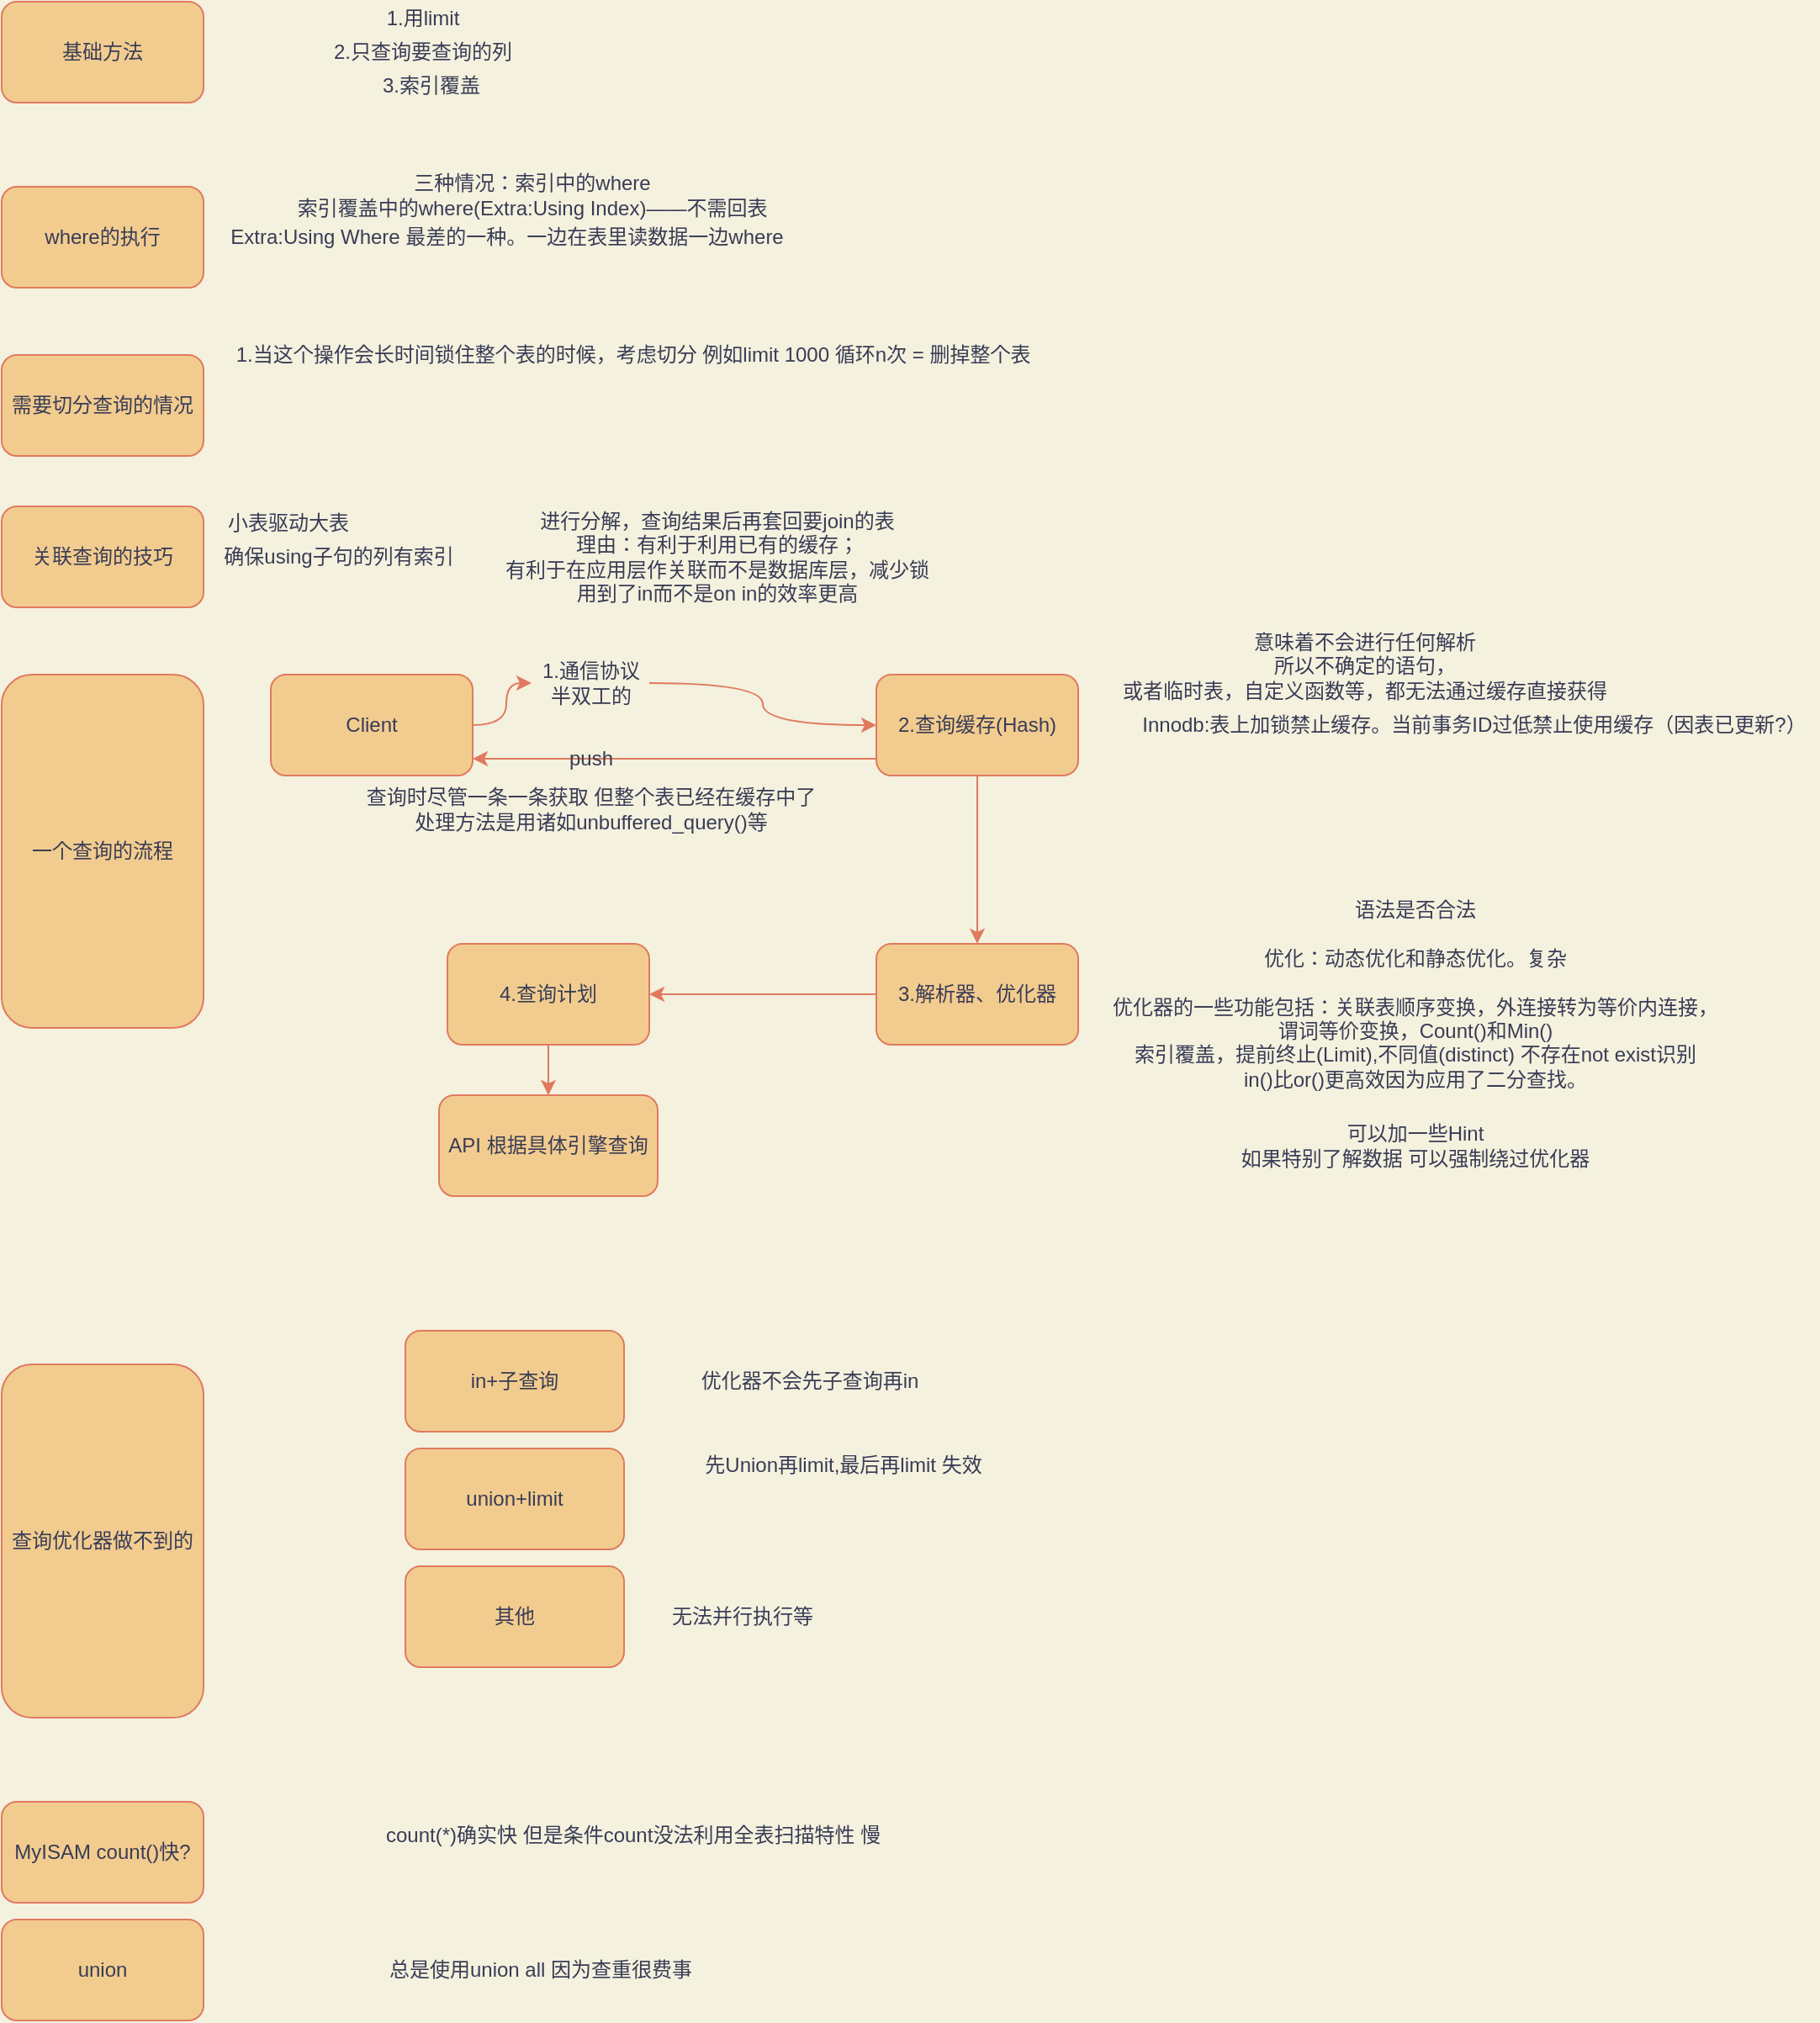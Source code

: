 <mxfile version="13.7.9" type="device"><diagram id="JRkVe0I8rKVUmKoNJj9f" name="查询优化"><mxGraphModel dx="1086" dy="806" grid="1" gridSize="10" guides="1" tooltips="1" connect="1" arrows="1" fold="1" page="1" pageScale="1" pageWidth="3300" pageHeight="4681" background="#F4F1DE" math="0" shadow="0"><root><mxCell id="0"/><mxCell id="1" parent="0"/><mxCell id="vyKAoZ9ZJ3eqHX-kD3iE-1" value="基础方法" style="whiteSpace=wrap;html=1;sketch=0;strokeColor=#E07A5F;fillColor=#F2CC8F;fontColor=#393C56;rounded=1;" parent="1" vertex="1"><mxGeometry x="250" y="1390" width="120" height="60" as="geometry"/></mxCell><mxCell id="vyKAoZ9ZJ3eqHX-kD3iE-3" value="1.用limit" style="text;html=1;align=center;verticalAlign=middle;resizable=0;points=[];autosize=1;fontColor=#393C56;rounded=1;" parent="1" vertex="1"><mxGeometry x="470" y="1390" width="60" height="20" as="geometry"/></mxCell><mxCell id="vyKAoZ9ZJ3eqHX-kD3iE-4" value="2.只查询要查询的列" style="text;html=1;align=center;verticalAlign=middle;resizable=0;points=[];autosize=1;fontColor=#393C56;rounded=1;" parent="1" vertex="1"><mxGeometry x="440" y="1410" width="120" height="20" as="geometry"/></mxCell><mxCell id="vyKAoZ9ZJ3eqHX-kD3iE-5" value="3.索引覆盖" style="text;html=1;align=center;verticalAlign=middle;resizable=0;points=[];autosize=1;fontColor=#393C56;rounded=1;" parent="1" vertex="1"><mxGeometry x="470" y="1430" width="70" height="20" as="geometry"/></mxCell><mxCell id="vyKAoZ9ZJ3eqHX-kD3iE-6" value="where的执行" style="whiteSpace=wrap;html=1;sketch=0;strokeColor=#E07A5F;fillColor=#F2CC8F;fontColor=#393C56;rounded=1;" parent="1" vertex="1"><mxGeometry x="250" y="1500" width="120" height="60" as="geometry"/></mxCell><mxCell id="vyKAoZ9ZJ3eqHX-kD3iE-7" value="三种情况：索引中的where&lt;br&gt;索引覆盖中的where(Extra:Using Index)——不需回表" style="text;html=1;align=center;verticalAlign=middle;resizable=0;points=[];autosize=1;fontColor=#393C56;rounded=1;" parent="1" vertex="1"><mxGeometry x="420" y="1490" width="290" height="30" as="geometry"/></mxCell><mxCell id="vyKAoZ9ZJ3eqHX-kD3iE-8" value="Extra:Using Where 最差的一种。一边在表里读数据一边where" style="text;html=1;align=center;verticalAlign=middle;resizable=0;points=[];autosize=1;fontColor=#393C56;rounded=1;" parent="1" vertex="1"><mxGeometry x="380" y="1520" width="340" height="20" as="geometry"/></mxCell><mxCell id="vyKAoZ9ZJ3eqHX-kD3iE-9" value="需要切分查询的情况" style="whiteSpace=wrap;html=1;sketch=0;strokeColor=#E07A5F;fillColor=#F2CC8F;fontColor=#393C56;rounded=1;" parent="1" vertex="1"><mxGeometry x="250" y="1600" width="120" height="60" as="geometry"/></mxCell><mxCell id="vyKAoZ9ZJ3eqHX-kD3iE-10" value="1.当这个操作会长时间锁住整个表的时候，考虑切分 例如limit 1000 循环n次 = 删掉整个表" style="text;html=1;align=center;verticalAlign=middle;resizable=0;points=[];autosize=1;fontColor=#393C56;rounded=1;" parent="1" vertex="1"><mxGeometry x="380" y="1590" width="490" height="20" as="geometry"/></mxCell><mxCell id="vyKAoZ9ZJ3eqHX-kD3iE-11" value="关联查询的技巧" style="whiteSpace=wrap;html=1;sketch=0;strokeColor=#E07A5F;fillColor=#F2CC8F;fontColor=#393C56;rounded=1;" parent="1" vertex="1"><mxGeometry x="250" y="1690" width="120" height="60" as="geometry"/></mxCell><mxCell id="vyKAoZ9ZJ3eqHX-kD3iE-12" value="小表驱动大表" style="text;html=1;align=center;verticalAlign=middle;resizable=0;points=[];autosize=1;fontColor=#393C56;rounded=1;" parent="1" vertex="1"><mxGeometry x="375" y="1690" width="90" height="20" as="geometry"/></mxCell><mxCell id="vyKAoZ9ZJ3eqHX-kD3iE-13" value="进行分解，查询结果后再套回要join的表&lt;br&gt;理由：有利于利用已有的缓存；&lt;br&gt;有利于在应用层作关联而不是数据库层，减少锁&lt;br&gt;用到了in而不是on in的效率更高" style="text;html=1;align=center;verticalAlign=middle;resizable=0;points=[];autosize=1;fontColor=#393C56;rounded=1;" parent="1" vertex="1"><mxGeometry x="540" y="1690" width="270" height="60" as="geometry"/></mxCell><mxCell id="vyKAoZ9ZJ3eqHX-kD3iE-14" value="一个查询的流程" style="whiteSpace=wrap;html=1;sketch=0;strokeColor=#E07A5F;fillColor=#F2CC8F;fontColor=#393C56;rounded=1;" parent="1" vertex="1"><mxGeometry x="250" y="1790" width="120" height="210" as="geometry"/></mxCell><mxCell id="vyKAoZ9ZJ3eqHX-kD3iE-17" value="" style="edgeStyle=orthogonalEdgeStyle;sketch=0;orthogonalLoop=1;jettySize=auto;html=1;strokeColor=#E07A5F;fillColor=#F2CC8F;fontColor=#393C56;labelBackgroundColor=#F4F1DE;curved=1;" parent="1" source="vyKAoZ9ZJ3eqHX-kD3iE-15" target="vyKAoZ9ZJ3eqHX-kD3iE-16" edge="1"><mxGeometry relative="1" as="geometry"/></mxCell><mxCell id="vyKAoZ9ZJ3eqHX-kD3iE-27" style="edgeStyle=orthogonalEdgeStyle;sketch=0;orthogonalLoop=1;jettySize=auto;html=1;strokeColor=#E07A5F;fillColor=#F2CC8F;fontColor=#393C56;labelBackgroundColor=#F4F1DE;curved=1;" parent="1" source="vyKAoZ9ZJ3eqHX-kD3iE-15" target="vyKAoZ9ZJ3eqHX-kD3iE-22" edge="1"><mxGeometry relative="1" as="geometry"><Array as="points"><mxPoint x="600" y="1840"/><mxPoint x="600" y="1840"/></Array></mxGeometry></mxCell><mxCell id="vyKAoZ9ZJ3eqHX-kD3iE-15" value="2.查询缓存(Hash)" style="whiteSpace=wrap;html=1;sketch=0;strokeColor=#E07A5F;fillColor=#F2CC8F;fontColor=#393C56;rounded=1;" parent="1" vertex="1"><mxGeometry x="770" y="1790" width="120" height="60" as="geometry"/></mxCell><mxCell id="vyKAoZ9ZJ3eqHX-kD3iE-19" value="" style="edgeStyle=orthogonalEdgeStyle;sketch=0;orthogonalLoop=1;jettySize=auto;html=1;strokeColor=#E07A5F;fillColor=#F2CC8F;fontColor=#393C56;labelBackgroundColor=#F4F1DE;curved=1;" parent="1" source="vyKAoZ9ZJ3eqHX-kD3iE-16" target="vyKAoZ9ZJ3eqHX-kD3iE-18" edge="1"><mxGeometry relative="1" as="geometry"/></mxCell><mxCell id="vyKAoZ9ZJ3eqHX-kD3iE-16" value="3.解析器、优化器" style="whiteSpace=wrap;html=1;sketch=0;strokeColor=#E07A5F;fillColor=#F2CC8F;fontColor=#393C56;rounded=1;" parent="1" vertex="1"><mxGeometry x="770" y="1950" width="120" height="60" as="geometry"/></mxCell><mxCell id="vyKAoZ9ZJ3eqHX-kD3iE-21" value="" style="edgeStyle=orthogonalEdgeStyle;sketch=0;orthogonalLoop=1;jettySize=auto;html=1;strokeColor=#E07A5F;fillColor=#F2CC8F;fontColor=#393C56;labelBackgroundColor=#F4F1DE;curved=1;" parent="1" source="vyKAoZ9ZJ3eqHX-kD3iE-18" target="vyKAoZ9ZJ3eqHX-kD3iE-20" edge="1"><mxGeometry relative="1" as="geometry"/></mxCell><mxCell id="vyKAoZ9ZJ3eqHX-kD3iE-18" value="4.查询计划" style="whiteSpace=wrap;html=1;sketch=0;strokeColor=#E07A5F;fillColor=#F2CC8F;fontColor=#393C56;rounded=1;" parent="1" vertex="1"><mxGeometry x="515" y="1950" width="120" height="60" as="geometry"/></mxCell><mxCell id="vyKAoZ9ZJ3eqHX-kD3iE-20" value="API 根据具体引擎查询" style="whiteSpace=wrap;html=1;sketch=0;strokeColor=#E07A5F;fillColor=#F2CC8F;fontColor=#393C56;rounded=1;" parent="1" vertex="1"><mxGeometry x="510" y="2040" width="130" height="60" as="geometry"/></mxCell><mxCell id="vyKAoZ9ZJ3eqHX-kD3iE-23" value="" style="edgeStyle=orthogonalEdgeStyle;sketch=0;orthogonalLoop=1;jettySize=auto;html=1;strokeColor=#E07A5F;fillColor=#F2CC8F;fontColor=#393C56;labelBackgroundColor=#F4F1DE;curved=1;" parent="1" source="vyKAoZ9ZJ3eqHX-kD3iE-24" target="vyKAoZ9ZJ3eqHX-kD3iE-15" edge="1"><mxGeometry relative="1" as="geometry"/></mxCell><mxCell id="vyKAoZ9ZJ3eqHX-kD3iE-22" value="Client" style="whiteSpace=wrap;html=1;sketch=0;strokeColor=#E07A5F;fillColor=#F2CC8F;fontColor=#393C56;rounded=1;" parent="1" vertex="1"><mxGeometry x="410" y="1790" width="120" height="60" as="geometry"/></mxCell><mxCell id="vyKAoZ9ZJ3eqHX-kD3iE-24" value="1.通信协议&lt;br&gt;半双工的" style="text;html=1;align=center;verticalAlign=middle;resizable=0;points=[];autosize=1;fontColor=#393C56;rounded=1;" parent="1" vertex="1"><mxGeometry x="565" y="1780" width="70" height="30" as="geometry"/></mxCell><mxCell id="vyKAoZ9ZJ3eqHX-kD3iE-25" value="" style="edgeStyle=orthogonalEdgeStyle;sketch=0;orthogonalLoop=1;jettySize=auto;html=1;strokeColor=#E07A5F;fillColor=#F2CC8F;fontColor=#393C56;labelBackgroundColor=#F4F1DE;curved=1;" parent="1" source="vyKAoZ9ZJ3eqHX-kD3iE-22" target="vyKAoZ9ZJ3eqHX-kD3iE-24" edge="1"><mxGeometry relative="1" as="geometry"><mxPoint x="560" y="1820" as="sourcePoint"/><mxPoint x="645" y="1820" as="targetPoint"/></mxGeometry></mxCell><mxCell id="vyKAoZ9ZJ3eqHX-kD3iE-26" value="查询时尽管一条一条获取 但整个表已经在缓存中了&lt;br&gt;处理方法是用诸如unbuffered_query()等" style="text;html=1;align=center;verticalAlign=middle;resizable=0;points=[];autosize=1;fontColor=#393C56;rounded=1;" parent="1" vertex="1"><mxGeometry x="460" y="1855" width="280" height="30" as="geometry"/></mxCell><mxCell id="vyKAoZ9ZJ3eqHX-kD3iE-28" value="push" style="text;html=1;align=center;verticalAlign=middle;resizable=0;points=[];autosize=1;fontColor=#393C56;rounded=1;" parent="1" vertex="1"><mxGeometry x="580" y="1830" width="40" height="20" as="geometry"/></mxCell><mxCell id="vyKAoZ9ZJ3eqHX-kD3iE-29" value="意味着不会进行任何解析&lt;br&gt;所以不确定的语句，&lt;br&gt;或者临时表，自定义函数等，都无法通过缓存直接获得" style="text;html=1;align=center;verticalAlign=middle;resizable=0;points=[];autosize=1;fontColor=#393C56;rounded=1;" parent="1" vertex="1"><mxGeometry x="910" y="1760" width="300" height="50" as="geometry"/></mxCell><mxCell id="vyKAoZ9ZJ3eqHX-kD3iE-30" value="Innodb:表上加锁禁止缓存。当前事务ID过低禁止使用缓存（因表已更新?）" style="text;html=1;align=center;verticalAlign=middle;resizable=0;points=[];autosize=1;fontColor=#393C56;rounded=1;" parent="1" vertex="1"><mxGeometry x="920" y="1810" width="410" height="20" as="geometry"/></mxCell><mxCell id="vyKAoZ9ZJ3eqHX-kD3iE-31" value="语法是否合法&lt;br&gt;&lt;br&gt;优化：动态优化和静态优化。复杂&lt;br&gt;&lt;br&gt;优化器的一些功能包括：关联表顺序变换，外连接转为等价内连接，&lt;br&gt;谓词等价变换，Count()和Min()&lt;br&gt;索引覆盖，提前终止(Limit),不同值(distinct) 不存在not exist识别&lt;br&gt;in()比or()更高效因为应用了二分查找。" style="text;html=1;align=center;verticalAlign=middle;resizable=0;points=[];autosize=1;fontColor=#393C56;rounded=1;" parent="1" vertex="1"><mxGeometry x="900" y="1920" width="380" height="120" as="geometry"/></mxCell><mxCell id="vyKAoZ9ZJ3eqHX-kD3iE-32" value="可以加一些Hint&lt;br&gt;如果特别了解数据 可以强制绕过优化器" style="text;html=1;align=center;verticalAlign=middle;resizable=0;points=[];autosize=1;fontColor=#393C56;rounded=1;" parent="1" vertex="1"><mxGeometry x="980" y="2055" width="220" height="30" as="geometry"/></mxCell><mxCell id="fn1Q2aUubs-AGOtAskf6-1" value="查询优化器做不到的" style="whiteSpace=wrap;html=1;sketch=0;strokeColor=#E07A5F;fillColor=#F2CC8F;fontColor=#393C56;rounded=1;" vertex="1" parent="1"><mxGeometry x="250" y="2200" width="120" height="210" as="geometry"/></mxCell><mxCell id="fn1Q2aUubs-AGOtAskf6-3" value="in+子查询" style="whiteSpace=wrap;html=1;sketch=0;strokeColor=#E07A5F;fillColor=#F2CC8F;fontColor=#393C56;rounded=1;" vertex="1" parent="1"><mxGeometry x="490" y="2180" width="130" height="60" as="geometry"/></mxCell><mxCell id="fn1Q2aUubs-AGOtAskf6-4" value="优化器不会先子查询再in" style="text;html=1;align=center;verticalAlign=middle;resizable=0;points=[];autosize=1;fontColor=#393C56;" vertex="1" parent="1"><mxGeometry x="660" y="2200" width="140" height="20" as="geometry"/></mxCell><mxCell id="fn1Q2aUubs-AGOtAskf6-5" value="union+limit" style="whiteSpace=wrap;html=1;sketch=0;strokeColor=#E07A5F;fillColor=#F2CC8F;fontColor=#393C56;rounded=1;" vertex="1" parent="1"><mxGeometry x="490" y="2250" width="130" height="60" as="geometry"/></mxCell><mxCell id="fn1Q2aUubs-AGOtAskf6-6" value="先Union再limit,最后再limit 失效" style="text;html=1;align=center;verticalAlign=middle;resizable=0;points=[];autosize=1;fontColor=#393C56;" vertex="1" parent="1"><mxGeometry x="660" y="2250" width="180" height="20" as="geometry"/></mxCell><mxCell id="fn1Q2aUubs-AGOtAskf6-7" value="MyISAM count()快?" style="whiteSpace=wrap;html=1;sketch=0;strokeColor=#E07A5F;fillColor=#F2CC8F;fontColor=#393C56;rounded=1;" vertex="1" parent="1"><mxGeometry x="250" y="2460" width="120" height="60" as="geometry"/></mxCell><mxCell id="fn1Q2aUubs-AGOtAskf6-8" value="其他" style="whiteSpace=wrap;html=1;sketch=0;strokeColor=#E07A5F;fillColor=#F2CC8F;fontColor=#393C56;rounded=1;" vertex="1" parent="1"><mxGeometry x="490" y="2320" width="130" height="60" as="geometry"/></mxCell><mxCell id="fn1Q2aUubs-AGOtAskf6-9" value="无法并行执行等" style="text;html=1;align=center;verticalAlign=middle;resizable=0;points=[];autosize=1;fontColor=#393C56;" vertex="1" parent="1"><mxGeometry x="640" y="2340" width="100" height="20" as="geometry"/></mxCell><mxCell id="fn1Q2aUubs-AGOtAskf6-10" value="count(*)确实快 但是条件count没法利用全表扫描特性 慢" style="text;html=1;align=center;verticalAlign=middle;resizable=0;points=[];autosize=1;fontColor=#393C56;" vertex="1" parent="1"><mxGeometry x="470" y="2470" width="310" height="20" as="geometry"/></mxCell><mxCell id="fn1Q2aUubs-AGOtAskf6-12" value="确保using子句的列有索引" style="text;html=1;align=center;verticalAlign=middle;resizable=0;points=[];autosize=1;fontColor=#393C56;" vertex="1" parent="1"><mxGeometry x="375" y="1710" width="150" height="20" as="geometry"/></mxCell><mxCell id="fn1Q2aUubs-AGOtAskf6-15" value="union" style="whiteSpace=wrap;html=1;sketch=0;strokeColor=#E07A5F;fillColor=#F2CC8F;fontColor=#393C56;rounded=1;" vertex="1" parent="1"><mxGeometry x="250" y="2530" width="120" height="60" as="geometry"/></mxCell><mxCell id="fn1Q2aUubs-AGOtAskf6-16" value="总是使用union all 因为查重很费事" style="text;html=1;align=center;verticalAlign=middle;resizable=0;points=[];autosize=1;fontColor=#393C56;" vertex="1" parent="1"><mxGeometry x="470" y="2550" width="200" height="20" as="geometry"/></mxCell></root></mxGraphModel></diagram></mxfile>